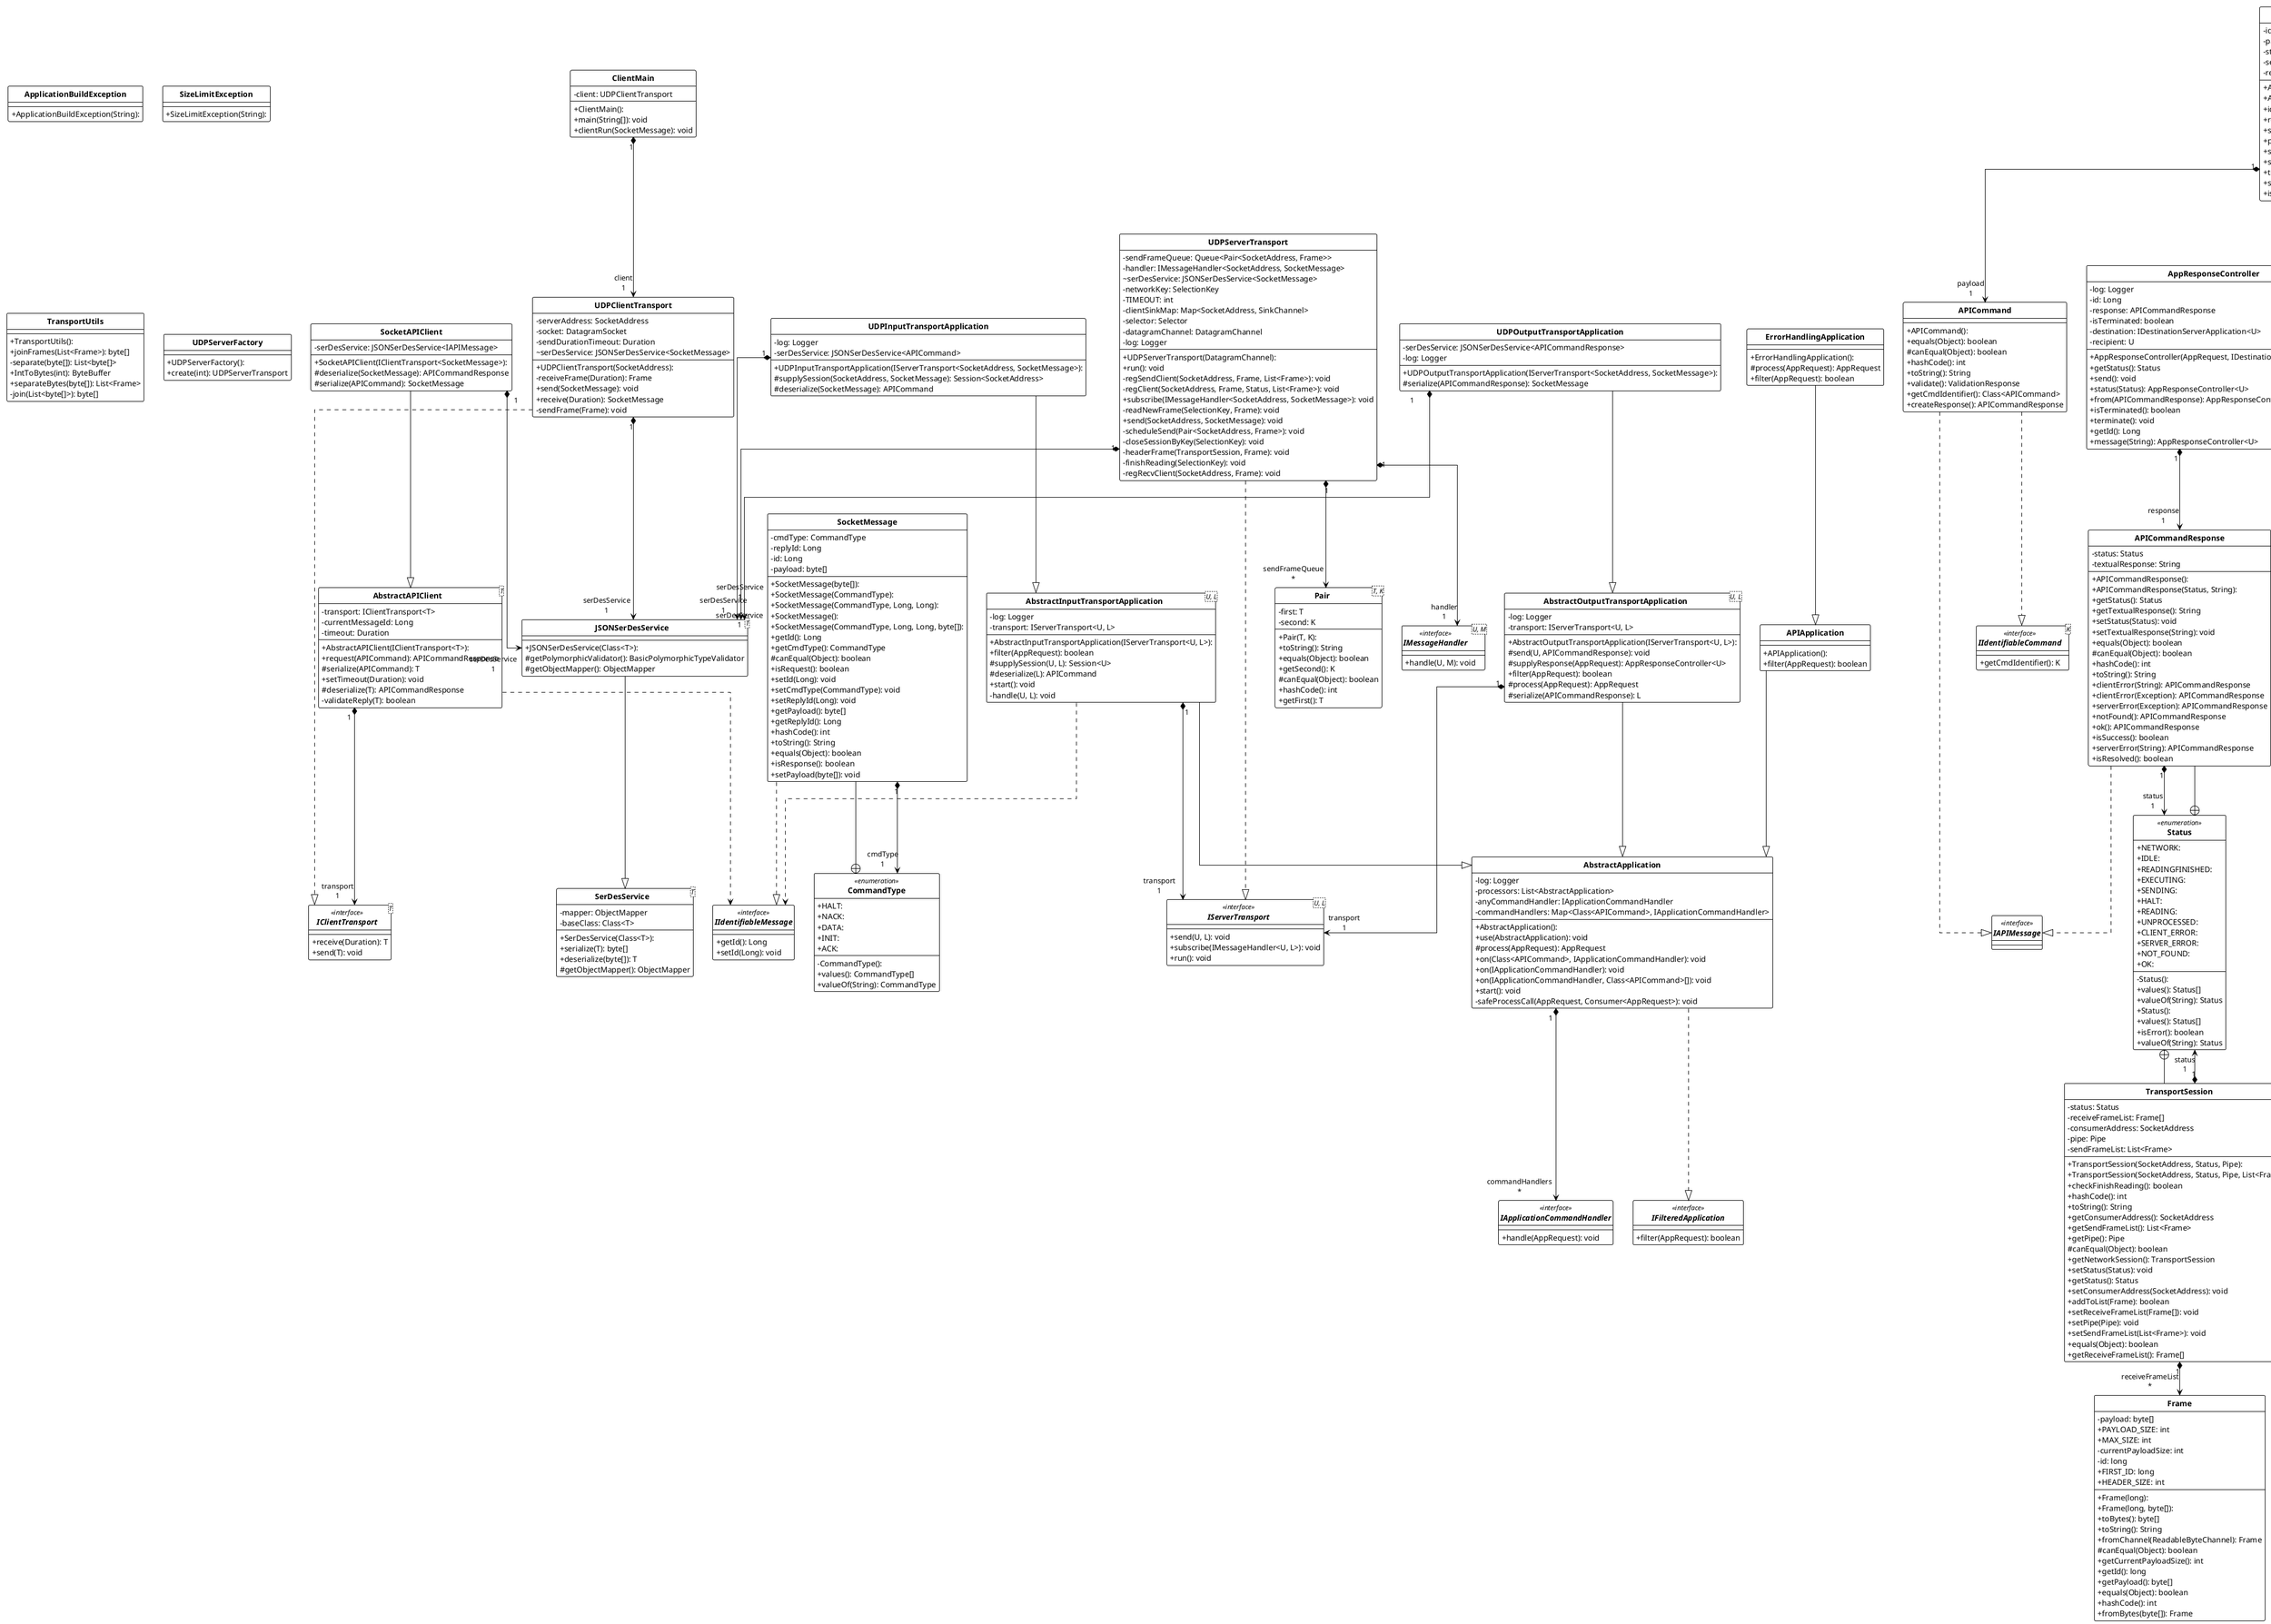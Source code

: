
@startuml

!theme plain
top to bottom direction
skinparam linetype ortho
skinparam classAttributeIconSize 0
hide circle

<style>
classDiagram {
    class {
        header {
            FontStyle bold
        }
    }
}
</style>
!theme plain
top to bottom direction
skinparam linetype ortho

class APIApplication {
  + APIApplication(): 
  + filter(AppRequest): boolean
}
class APICommand {
  + APICommand(): 
  + equals(Object): boolean
  # canEqual(Object): boolean
  + hashCode(): int
  + toString(): String
  + validate(): ValidationResponse
  + getCmdIdentifier(): Class<APICommand>
  + createResponse(): APICommandResponse
}
class APICommandResponse {
  + APICommandResponse(): 
  + APICommandResponse(Status, String): 
  - status: Status
  - textualResponse: String
  + getStatus(): Status
  + getTextualResponse(): String
  + setStatus(Status): void
  + setTextualResponse(String): void
  + equals(Object): boolean
  # canEqual(Object): boolean
  + hashCode(): int
  + toString(): String
  + clientError(String): APICommandResponse
  + clientError(Exception): APICommandResponse
  + serverError(Exception): APICommandResponse
  + notFound(): APICommandResponse
  + ok(): APICommandResponse
  + isSuccess(): boolean
  + serverError(String): APICommandResponse
  + isResolved(): boolean
}
class AbstractAPIClient<T> {
  + AbstractAPIClient(IClientTransport<T>): 
  - transport: IClientTransport<T>
  - currentMessageId: Long
  - timeout: Duration
  + request(APICommand): APICommandResponse
  # serialize(APICommand): T
  + setTimeout(Duration): void
  # deserialize(T): APICommandResponse
  - validateReply(T): boolean
}
class AbstractApplication {
  + AbstractApplication(): 
  - log: Logger
  - processors: List<AbstractApplication>
  - anyCommandHandler: IApplicationCommandHandler
  - commandHandlers: Map<Class<APICommand>, IApplicationCommandHandler>
  + use(AbstractApplication): void
  # process(AppRequest): AppRequest
  + on(Class<APICommand>, IApplicationCommandHandler): void
  + on(IApplicationCommandHandler): void
  + on(IApplicationCommandHandler, Class<APICommand>[]): void
  + start(): void
  - safeProcessCall(AppRequest, Consumer<AppRequest>): void
}
class AbstractInputTransportApplication<U, L> {
  + AbstractInputTransportApplication(IServerTransport<U, L>): 
  - log: Logger
  - transport: IServerTransport<U, L>
  + filter(AppRequest): boolean
  # supplySession(U, L): Session<U>
  # deserialize(L): APICommand
  + start(): void
  - handle(U, L): void
}
class AbstractOutputTransportApplication<U, L> {
  + AbstractOutputTransportApplication(IServerTransport<U, L>): 
  - log: Logger
  - transport: IServerTransport<U, L>
  # send(U, APICommandResponse): void
  # supplyResponse(AppRequest): AppResponseController<U>
  + filter(AppRequest): boolean
  # process(AppRequest): AppRequest
  # serialize(APICommandResponse): L
}
class AppRequest {
  + AppRequest(ReqStatus, Long, Session<?>, AppResponseController<?>, APICommand): 
  + AppRequest(): 
  - id: Long
  - payload: APICommand
  - status: ReqStatus
  - session: Session<?>
  - response: AppResponseController<?>
  + id(): Long
  + response(): AppResponseController<?>
  + setStatus(ReqStatus): void
  + payload(): APICommand
  + status(): ReqStatus
  + setResponse(AppResponseController<?>): void
  + toString(): String
  + session(): Session<?>
  + isTerminated(): boolean
}
class AppResponseController<U> {
  + AppResponseController(AppRequest, IDestinationServerApplication<U>): 
  - log: Logger
  - id: Long
  - response: APICommandResponse
  - isTerminated: boolean
  - destination: IDestinationServerApplication<U>
  - recipient: U
  + getStatus(): Status
  + send(): void
  + status(Status): AppResponseController<U>
  + from(APICommandResponse): AppResponseController<U>
  + isTerminated(): boolean
  + terminate(): void
  + getId(): Long
  + message(String): AppResponseController<U>
}
class ApplicationBuildException {
  + ApplicationBuildException(String): 
}
class ClientMain {
  + ClientMain(): 
  - client: UDPClientTransport
  + main(String[]): void
  + clientRun(SocketMessage): void
}
enum CommandType << enumeration >> {
  - CommandType(): 
  + HALT: 
  + NACK: 
  + DATA: 
  + INIT: 
  + ACK: 
  + values(): CommandType[]
  + valueOf(String): CommandType
}
class ErrorHandlingApplication {
  + ErrorHandlingApplication(): 
  # process(AppRequest): AppRequest
  + filter(AppRequest): boolean
}
class Frame {
  + Frame(long): 
  + Frame(long, byte[]): 
  - payload: byte[]
  + PAYLOAD_SIZE: int
  + MAX_SIZE: int
  - currentPayloadSize: int
  - id: long
  + FIRST_ID: long
  + HEADER_SIZE: int
  + toBytes(): byte[]
  + toString(): String
  + fromChannel(ReadableByteChannel): Frame
  # canEqual(Object): boolean
  + getCurrentPayloadSize(): int
  + getId(): long
  + getPayload(): byte[]
  + equals(Object): boolean
  + hashCode(): int
  + fromBytes(byte[]): Frame
}
interface IAPIMessage << interface >>
interface IApplicationCommandHandler << interface >> {
  + handle(AppRequest): void
}
interface IClientTransport<T> << interface >> {
  + receive(Duration): T
  + send(T): void
}
interface IDestinationServerApplication<U> << interface >> {
  + send(U, APICommandResponse): void
}
interface IFilteredApplication << interface >> {
  + filter(AppRequest): boolean
}
interface IIdentifiableCommand<K> << interface >> {
  + getCmdIdentifier(): K
}
interface IIdentifiableMessage << interface >> {
  + getId(): Long
  + setId(Long): void
}
interface IMessageHandler<U, M> << interface >> {
  + handle(U, M): void
}
interface IServerTransport<U, L> << interface >> {
  + send(U, L): void
  + subscribe(IMessageHandler<U, L>): void
  + run(): void
}
class JSONSerDesService<T> {
  + JSONSerDesService(Class<T>): 
  # getPolymorphicValidator(): BasicPolymorphicTypeValidator
  # getObjectMapper(): ObjectMapper
}
class Pair<T, K> {
  + Pair(T, K): 
  - first: T
  - second: K
  + toString(): String
  + equals(Object): boolean
  + getSecond(): K
  # canEqual(Object): boolean
  + hashCode(): int
  + getFirst(): T
}
enum ReqStatus << enumeration >> {
  - ReqStatus(): 
  + CREATED: 
  + UNKNOWN: 
  + INVALID: 
  + NORMAL: 
  + values(): ReqStatus[]
  + valueOf(String): ReqStatus
}
class SerDesService<T> {
  + SerDesService(Class<T>): 
  - mapper: ObjectMapper
  - baseClass: Class<T>
  + serialize(T): byte[]
  + deserialize(byte[]): T
  # getObjectMapper(): ObjectMapper
}
class Session<K> {
  + Session(K): 
  - state: State
  - address: K
  # canEqual(Object): boolean
  + hashCode(): int
  + toString(): String
  + getState(): State
  + setState(State): void
  + getAddress(): K
  + equals(Object): boolean
}
class SizeLimitException {
  + SizeLimitException(String): 
}
class SocketAPIClient {
  + SocketAPIClient(IClientTransport<SocketMessage>): 
  - serDesService: JSONSerDesService<IAPIMessage>
  # deserialize(SocketMessage): APICommandResponse
  # serialize(APICommand): SocketMessage
}
class SocketMessage {
  + SocketMessage(byte[]): 
  + SocketMessage(CommandType): 
  + SocketMessage(CommandType, Long, Long): 
  + SocketMessage(): 
  + SocketMessage(CommandType, Long, Long, byte[]): 
  - cmdType: CommandType
  - replyId: Long
  - id: Long
  - payload: byte[]
  + getId(): Long
  + getCmdType(): CommandType
  # canEqual(Object): boolean
  + isRequest(): boolean
  + setId(Long): void
  + setCmdType(CommandType): void
  + setReplyId(Long): void
  + getPayload(): byte[]
  + getReplyId(): Long
  + hashCode(): int
  + toString(): String
  + equals(Object): boolean
  + isResponse(): boolean
  + setPayload(byte[]): void
}
enum State << enumeration >> {
  - State(): 
  + OPERATING: 
  + DEAD: 
  + CREATED: 
  + valueOf(String): State
  + values(): State[]
}
enum Status << enumeration >> {
  - Status(): 
  + NETWORK: 
  + IDLE: 
  + READINGFINISHED: 
  + EXECUTING: 
  + SENDING: 
  + HALT: 
  + READING: 
  + values(): Status[]
  + valueOf(String): Status
}
enum Status << enumeration >> {
  + Status(): 
  + UNPROCESSED: 
  + CLIENT_ERROR: 
  + SERVER_ERROR: 
  + NOT_FOUND: 
  + OK: 
  + values(): Status[]
  + isError(): boolean
  + valueOf(String): Status
}
class TransportSession {
  + TransportSession(SocketAddress, Status, Pipe): 
  + TransportSession(SocketAddress, Status, Pipe, List<Frame>): 
  - status: Status
  - receiveFrameList: Frame[]
  - consumerAddress: SocketAddress
  - pipe: Pipe
  - sendFrameList: List<Frame>
  + checkFinishReading(): boolean
  + hashCode(): int
  + toString(): String
  + getConsumerAddress(): SocketAddress
  + getSendFrameList(): List<Frame>
  + getPipe(): Pipe
  # canEqual(Object): boolean
  + getNetworkSession(): TransportSession
  + setStatus(Status): void
  + getStatus(): Status
  + setConsumerAddress(SocketAddress): void
  + addToList(Frame): boolean
  + setReceiveFrameList(Frame[]): void
  + setPipe(Pipe): void
  + setSendFrameList(List<Frame>): void
  + equals(Object): boolean
  + getReceiveFrameList(): Frame[]
}
class TransportUtils {
  + TransportUtils(): 
  + joinFrames(List<Frame>): byte[]
  - separate(byte[]): List<byte[]>
  + IntToBytes(int): ByteBuffer
  + separateBytes(byte[]): List<Frame>
  - join(List<byte[]>): byte[]
}
class UDPClientTransport {
  + UDPClientTransport(SocketAddress): 
  - serverAddress: SocketAddress
  - socket: DatagramSocket
  - sendDurationTimeout: Duration
  ~ serDesService: JSONSerDesService<SocketMessage>
  - receiveFrame(Duration): Frame
  + send(SocketMessage): void
  + receive(Duration): SocketMessage
  - sendFrame(Frame): void
}
class UDPInputTransportApplication {
  + UDPInputTransportApplication(IServerTransport<SocketAddress, SocketMessage>): 
  - log: Logger
  - serDesService: JSONSerDesService<APICommand>
  # supplySession(SocketAddress, SocketMessage): Session<SocketAddress>
  # deserialize(SocketMessage): APICommand
}
class UDPOutputTransportApplication {
  + UDPOutputTransportApplication(IServerTransport<SocketAddress, SocketMessage>): 
  - serDesService: JSONSerDesService<APICommandResponse>
  - log: Logger
  # serialize(APICommandResponse): SocketMessage
}
class UDPServerFactory {
  + UDPServerFactory(): 
  + create(int): UDPServerTransport
}
class UDPServerTransport {
  + UDPServerTransport(DatagramChannel): 
  - sendFrameQueue: Queue<Pair<SocketAddress, Frame>>
  - handler: IMessageHandler<SocketAddress, SocketMessage>
  ~ serDesService: JSONSerDesService<SocketMessage>
  - networkKey: SelectionKey
  - TIMEOUT: int
  - clientSinkMap: Map<SocketAddress, SinkChannel>
  - selector: Selector
  - datagramChannel: DatagramChannel
  - log: Logger
  + run(): void
  - regSendClient(SocketAddress, Frame, List<Frame>): void
  - regClient(SocketAddress, Frame, Status, List<Frame>): void
  + subscribe(IMessageHandler<SocketAddress, SocketMessage>): void
  - readNewFrame(SelectionKey, Frame): void
  + send(SocketAddress, SocketMessage): void
  - scheduleSend(Pair<SocketAddress, Frame>): void
  - closeSessionByKey(SelectionKey): void
  - headerFrame(TransportSession, Frame): void
  - finishReading(SelectionKey): void
  - regRecvClient(SocketAddress, Frame): void
}

APIApplication                      --^  AbstractApplication                
APICommand                          ..^  IAPIMessage                        
APICommand                          ..^  IIdentifiableCommand               
APICommandResponse                  ..^  IAPIMessage                        
APICommandResponse                 "1" *--> "status\n1" Status                             
AbstractAPIClient                  "1" *--> "transport\n1" IClientTransport                   
AbstractAPIClient                   ..>  IIdentifiableMessage               
AbstractApplication                "1" *--> "commandHandlers\n*" IApplicationCommandHandler         
AbstractApplication                 ..^  IFilteredApplication               
AbstractInputTransportApplication   --^  AbstractApplication                
AbstractInputTransportApplication   ..>  IIdentifiableMessage               
AbstractInputTransportApplication  "1" *--> "transport\n1" IServerTransport                   
AbstractOutputTransportApplication  --^  AbstractApplication                
AbstractOutputTransportApplication "1" *--> "transport\n1" IServerTransport                   
AppRequest                         "1" *--> "payload\n1" APICommand                         
AppRequest                         "1" *--> "response\n1" AppResponseController              
AppRequest                         "1" *--> "status\n1" ReqStatus                          
AppRequest                         "1" *--> "session\n1" Session                            
AppResponseController              "1" *--> "response\n1" APICommandResponse                 
AppResponseController              "1" *--> "destination\n1" IDestinationServerApplication      
ClientMain                         "1" *--> "client\n1" UDPClientTransport                 
CommandType                         +--  SocketMessage                      
ErrorHandlingApplication            --^  APIApplication                     
JSONSerDesService                   --^  SerDesService                      
ReqStatus                           +--  AppRequest                         
Session                            "1" *--> "state\n1" State                              
SocketAPIClient                     --^  AbstractAPIClient                  
SocketAPIClient                    "1" *--> "serDesService\n1" JSONSerDesService                  
SocketMessage                      "1" *--> "cmdType\n1" CommandType                        
SocketMessage                       ..^  IIdentifiableMessage               
State                               +--  Session                            
Status                              +--  APICommandResponse                 
Status                              +--  TransportSession                   
TransportSession                   "1" *--> "receiveFrameList\n*" Frame                              
TransportSession                   "1" *--> "status\n1" Status                             
UDPClientTransport                  ..^  IClientTransport                   
UDPClientTransport                 "1" *--> "serDesService\n1" JSONSerDesService                  
UDPInputTransportApplication        --^  AbstractInputTransportApplication  
UDPInputTransportApplication       "1" *--> "serDesService\n1" JSONSerDesService                  
UDPOutputTransportApplication       --^  AbstractOutputTransportApplication 
UDPOutputTransportApplication      "1" *--> "serDesService\n1" JSONSerDesService                  
UDPServerTransport                 "1" *--> "handler\n1" IMessageHandler                    
UDPServerTransport                  ..^  IServerTransport                   
UDPServerTransport                 "1" *--> "serDesService\n1" JSONSerDesService                  
UDPServerTransport                 "1" *--> "sendFrameQueue\n*" Pair                               
@enduml
